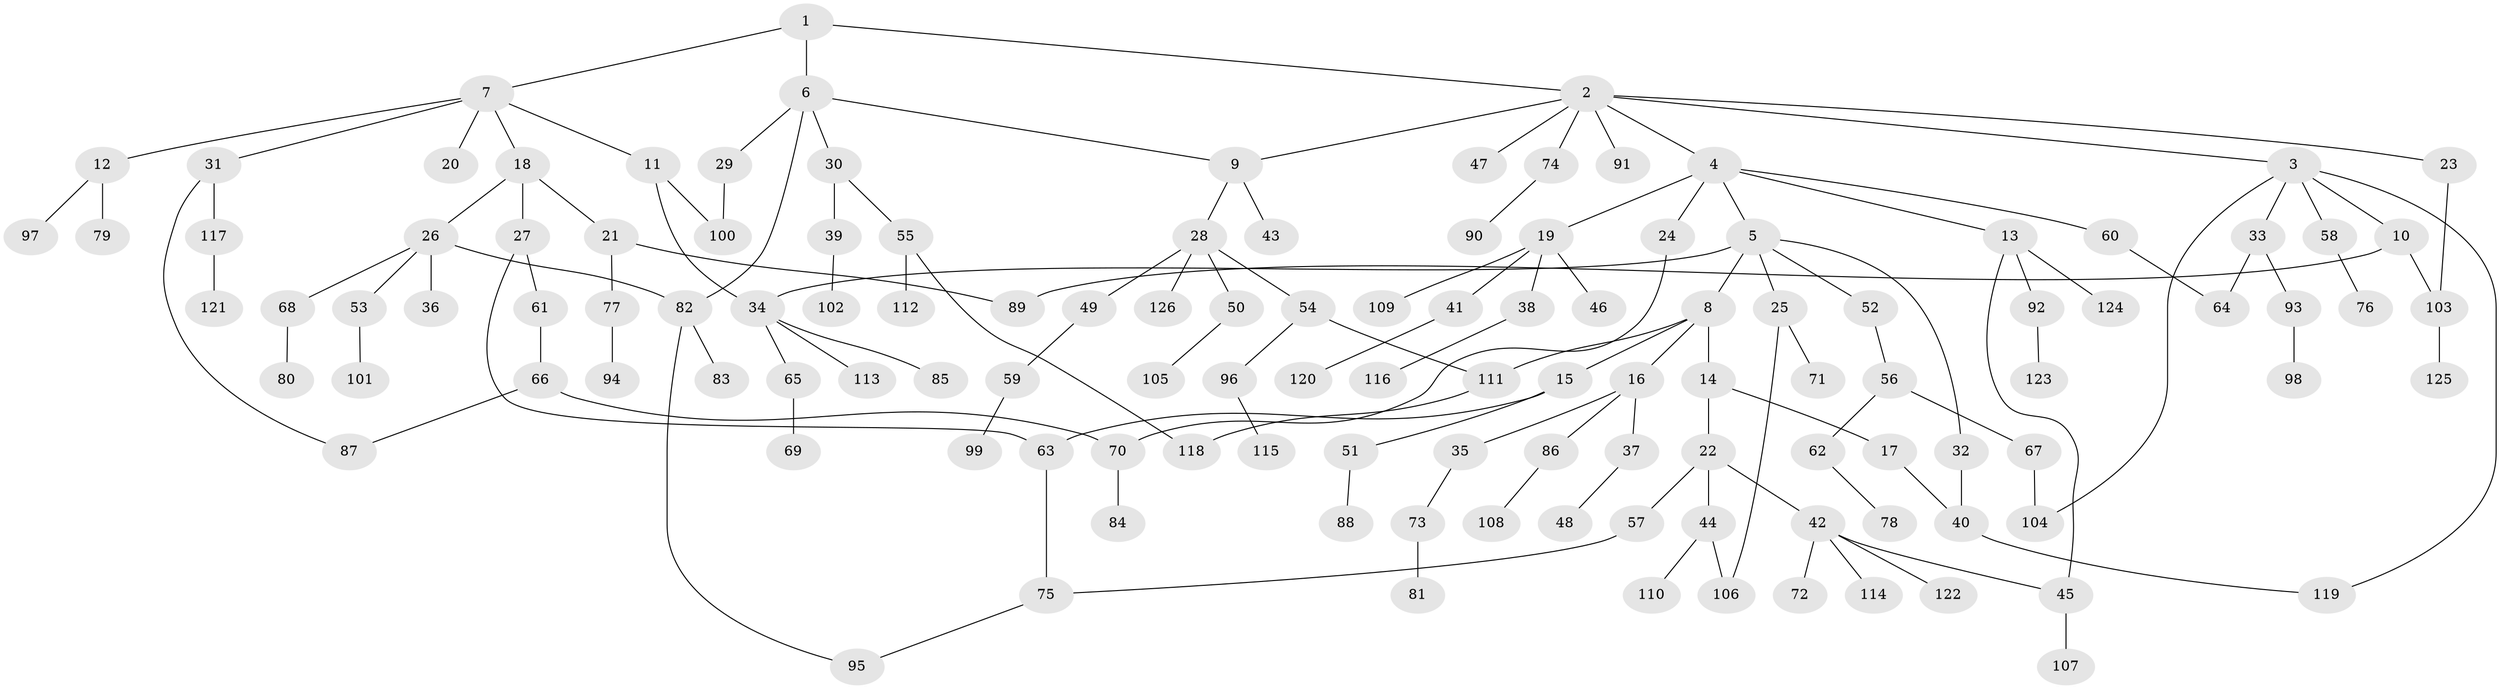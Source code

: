 // Generated by graph-tools (version 1.1) at 2025/01/03/09/25 03:01:07]
// undirected, 126 vertices, 144 edges
graph export_dot {
graph [start="1"]
  node [color=gray90,style=filled];
  1;
  2;
  3;
  4;
  5;
  6;
  7;
  8;
  9;
  10;
  11;
  12;
  13;
  14;
  15;
  16;
  17;
  18;
  19;
  20;
  21;
  22;
  23;
  24;
  25;
  26;
  27;
  28;
  29;
  30;
  31;
  32;
  33;
  34;
  35;
  36;
  37;
  38;
  39;
  40;
  41;
  42;
  43;
  44;
  45;
  46;
  47;
  48;
  49;
  50;
  51;
  52;
  53;
  54;
  55;
  56;
  57;
  58;
  59;
  60;
  61;
  62;
  63;
  64;
  65;
  66;
  67;
  68;
  69;
  70;
  71;
  72;
  73;
  74;
  75;
  76;
  77;
  78;
  79;
  80;
  81;
  82;
  83;
  84;
  85;
  86;
  87;
  88;
  89;
  90;
  91;
  92;
  93;
  94;
  95;
  96;
  97;
  98;
  99;
  100;
  101;
  102;
  103;
  104;
  105;
  106;
  107;
  108;
  109;
  110;
  111;
  112;
  113;
  114;
  115;
  116;
  117;
  118;
  119;
  120;
  121;
  122;
  123;
  124;
  125;
  126;
  1 -- 2;
  1 -- 6;
  1 -- 7;
  2 -- 3;
  2 -- 4;
  2 -- 9;
  2 -- 23;
  2 -- 47;
  2 -- 74;
  2 -- 91;
  3 -- 10;
  3 -- 33;
  3 -- 58;
  3 -- 104;
  3 -- 119;
  4 -- 5;
  4 -- 13;
  4 -- 19;
  4 -- 24;
  4 -- 60;
  5 -- 8;
  5 -- 25;
  5 -- 32;
  5 -- 52;
  5 -- 34;
  6 -- 29;
  6 -- 30;
  6 -- 9;
  6 -- 82;
  7 -- 11;
  7 -- 12;
  7 -- 18;
  7 -- 20;
  7 -- 31;
  8 -- 14;
  8 -- 15;
  8 -- 16;
  8 -- 111;
  9 -- 28;
  9 -- 43;
  10 -- 89;
  10 -- 103;
  11 -- 34;
  11 -- 100;
  12 -- 79;
  12 -- 97;
  13 -- 92;
  13 -- 124;
  13 -- 45;
  14 -- 17;
  14 -- 22;
  15 -- 51;
  15 -- 63;
  16 -- 35;
  16 -- 37;
  16 -- 86;
  17 -- 40;
  18 -- 21;
  18 -- 26;
  18 -- 27;
  19 -- 38;
  19 -- 41;
  19 -- 46;
  19 -- 109;
  21 -- 77;
  21 -- 89;
  22 -- 42;
  22 -- 44;
  22 -- 57;
  23 -- 103;
  24 -- 70;
  25 -- 71;
  25 -- 106;
  26 -- 36;
  26 -- 53;
  26 -- 68;
  26 -- 82;
  27 -- 61;
  27 -- 63;
  28 -- 49;
  28 -- 50;
  28 -- 54;
  28 -- 126;
  29 -- 100;
  30 -- 39;
  30 -- 55;
  31 -- 117;
  31 -- 87;
  32 -- 40;
  33 -- 93;
  33 -- 64;
  34 -- 65;
  34 -- 85;
  34 -- 113;
  35 -- 73;
  37 -- 48;
  38 -- 116;
  39 -- 102;
  40 -- 119;
  41 -- 120;
  42 -- 45;
  42 -- 72;
  42 -- 114;
  42 -- 122;
  44 -- 110;
  44 -- 106;
  45 -- 107;
  49 -- 59;
  50 -- 105;
  51 -- 88;
  52 -- 56;
  53 -- 101;
  54 -- 96;
  54 -- 111;
  55 -- 112;
  55 -- 118;
  56 -- 62;
  56 -- 67;
  57 -- 75;
  58 -- 76;
  59 -- 99;
  60 -- 64;
  61 -- 66;
  62 -- 78;
  63 -- 75;
  65 -- 69;
  66 -- 70;
  66 -- 87;
  67 -- 104;
  68 -- 80;
  70 -- 84;
  73 -- 81;
  74 -- 90;
  75 -- 95;
  77 -- 94;
  82 -- 83;
  82 -- 95;
  86 -- 108;
  92 -- 123;
  93 -- 98;
  96 -- 115;
  103 -- 125;
  111 -- 118;
  117 -- 121;
}
